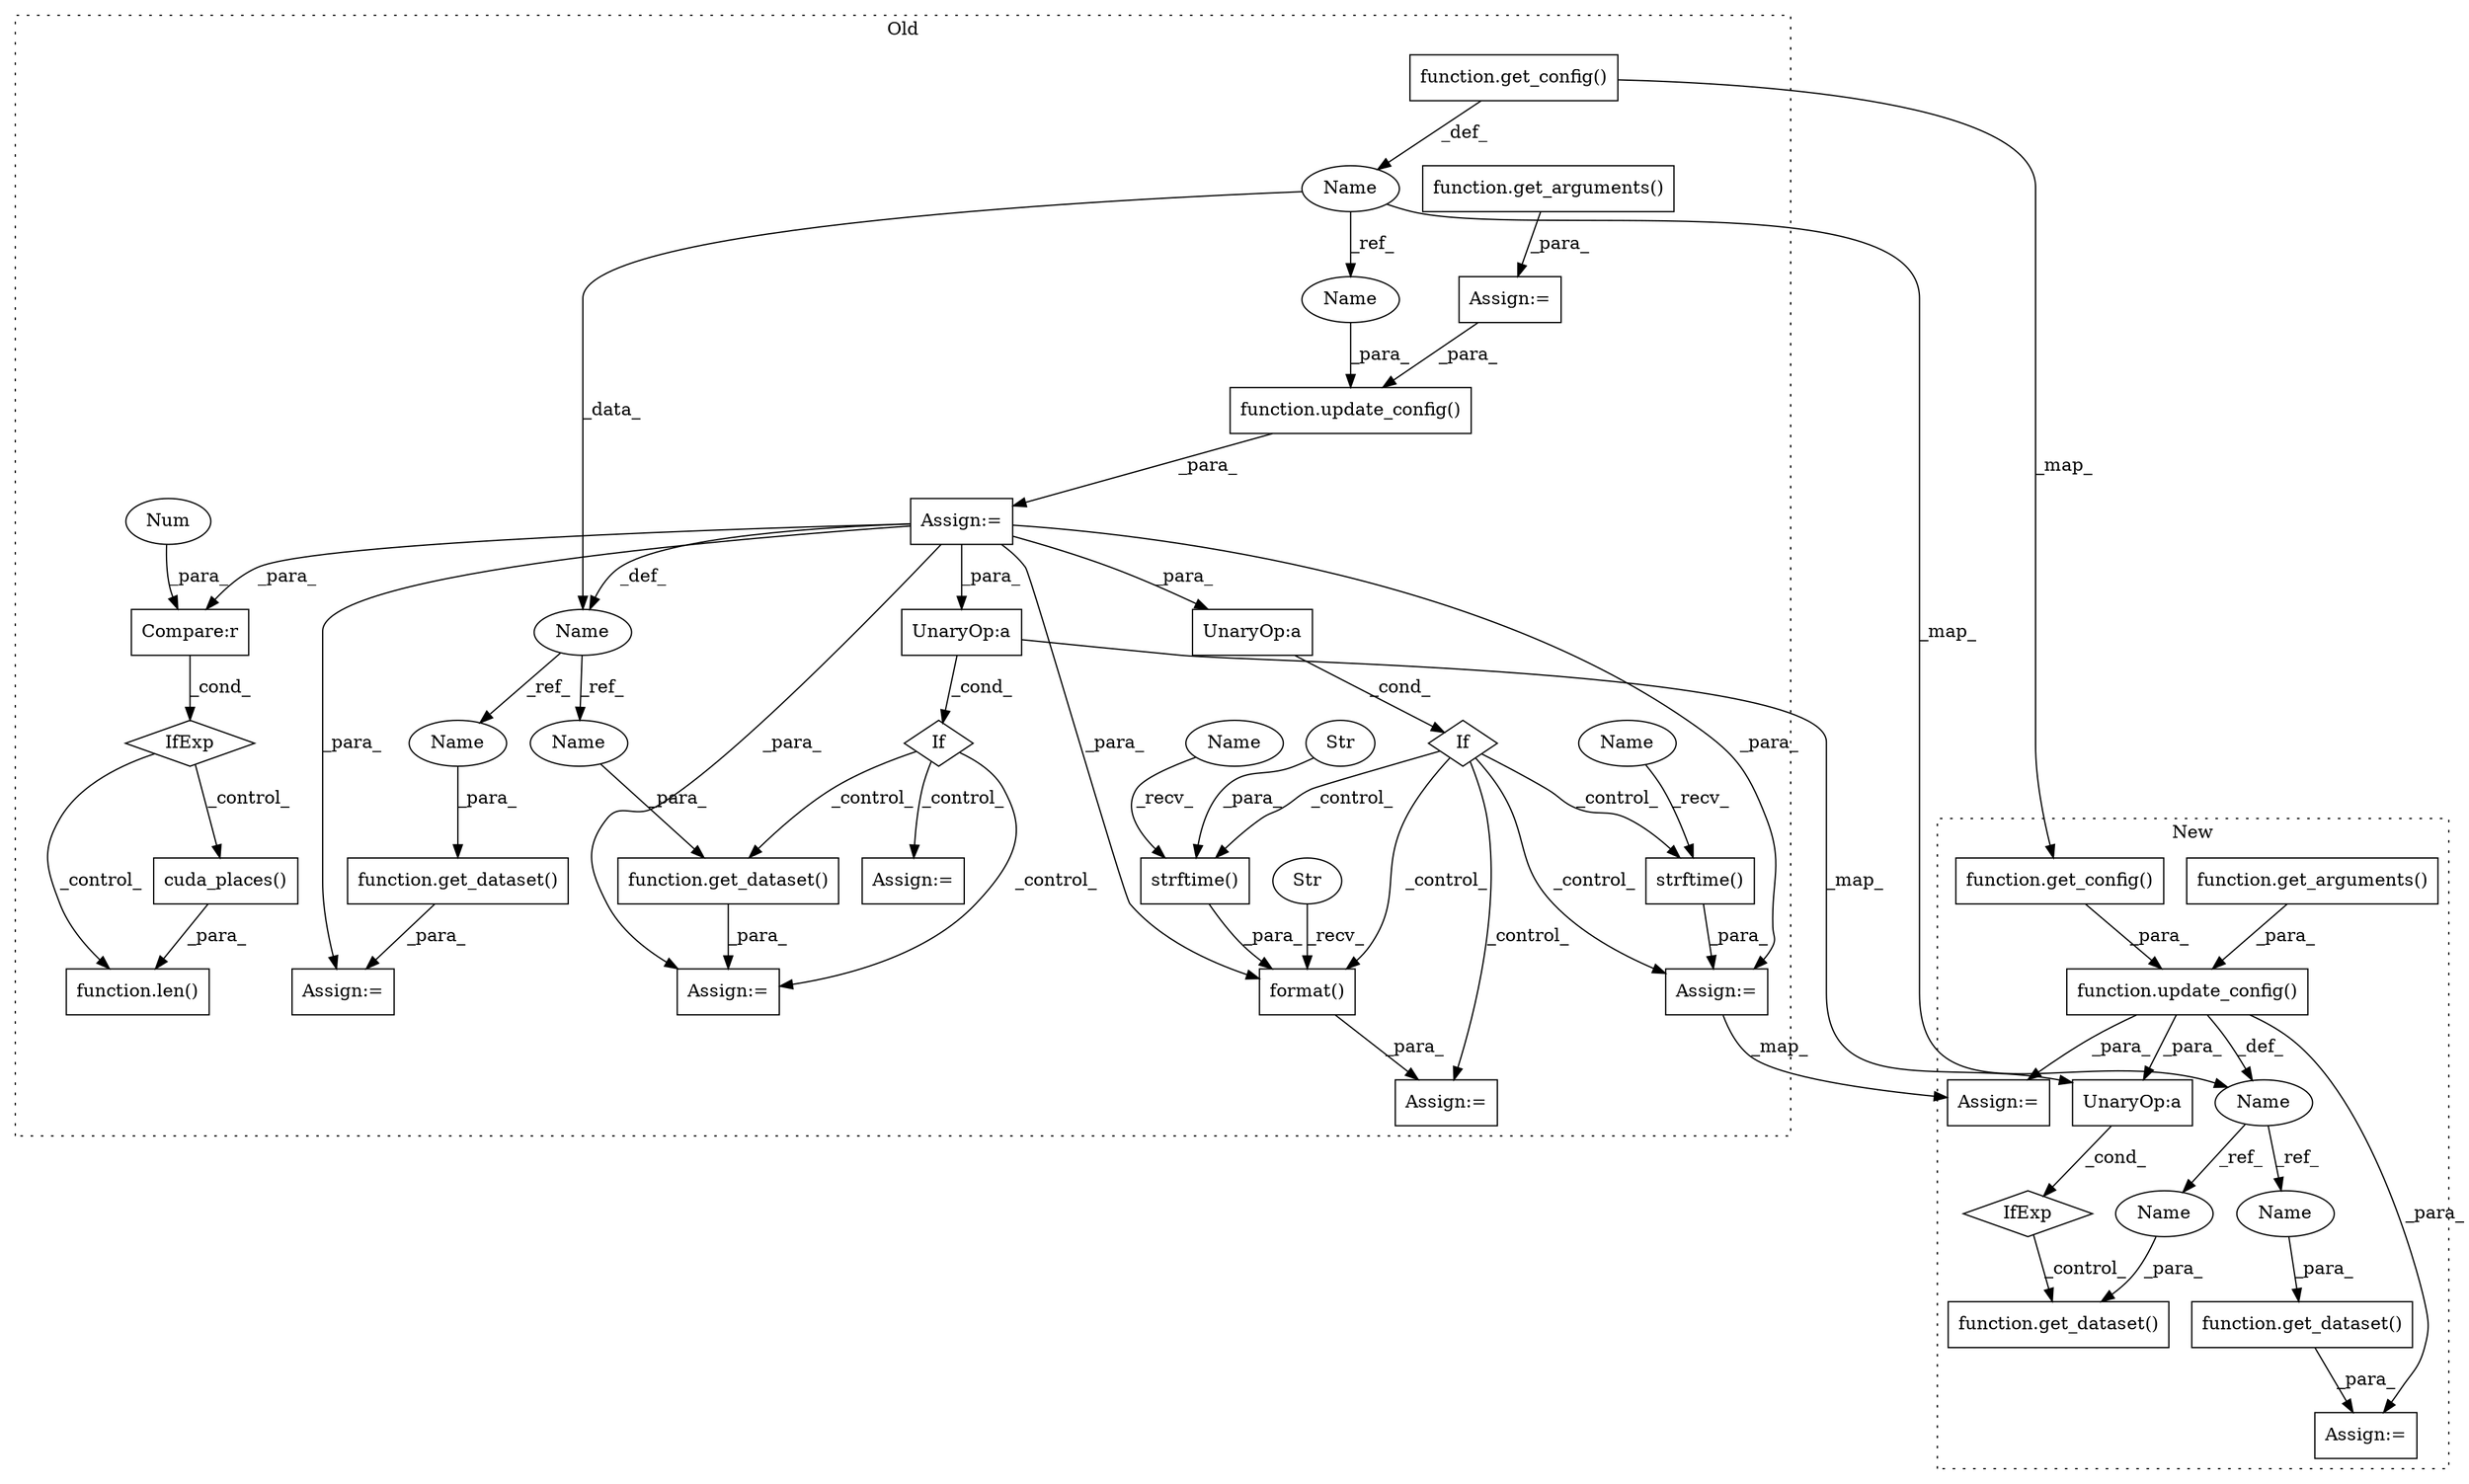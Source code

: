 digraph G {
subgraph cluster0 {
1 [label="format()" a="75" s="26854,26920" l="21,1" shape="box"];
3 [label="Str" a="66" s="26854" l="13" shape="ellipse"];
4 [label="If" a="96" s="26812" l="3" shape="diamond"];
5 [label="Assign:=" a="68" s="26692" l="3" shape="box"];
6 [label="function.get_arguments()" a="75" s="26695" l="15" shape="box"];
7 [label="If" a="96" s="27147" l="3" shape="diamond"];
9 [label="UnaryOp:a" a="61" s="26815" l="15" shape="box"];
10 [label="cuda_places()" a="75" s="27337" l="27" shape="box"];
11 [label="function.get_config()" a="75" s="26724" l="12" shape="box"];
13 [label="Compare:r" a="40" s="27369" l="18" shape="box"];
14 [label="IfExp" a="51" s="27365,27387" l="4,6" shape="diamond"];
16 [label="UnaryOp:a" a="61" s="27150" l="15" shape="box"];
17 [label="function.get_dataset()" a="75" s="27282,27300" l="12,13" shape="box"];
19 [label="Num" a="76" s="27385" l="2" shape="ellipse"];
20 [label="function.get_dataset()" a="75" s="27191,27209" l="12,15" shape="box"];
21 [label="Name" a="87" s="26741" l="6" shape="ellipse"];
22 [label="strftime()" a="75" s="26987,27018" l="14,1" shape="box"];
23 [label="strftime()" a="75" s="26888,26919" l="14,1" shape="box"];
24 [label="Str" a="66" s="26902" l="17" shape="ellipse"];
26 [label="Assign:=" a="68" s="27279" l="3" shape="box"];
27 [label="Assign:=" a="68" s="27256" l="3" shape="box"];
28 [label="Assign:=" a="68" s="26851" l="3" shape="box"];
29 [label="Assign:=" a="68" s="27188" l="3" shape="box"];
30 [label="Assign:=" a="68" s="26951" l="3" shape="box"];
33 [label="function.len()" a="75" s="27333,27364" l="4,1" shape="box"];
36 [label="Name" a="87" s="26715" l="6" shape="ellipse"];
37 [label="Assign:=" a="68" s="26747" l="3" shape="box"];
38 [label="function.update_config()" a="75" s="26750,26781" l="14,1" shape="box"];
39 [label="Name" a="87" s="26888" l="4" shape="ellipse"];
40 [label="Name" a="87" s="26987" l="4" shape="ellipse"];
41 [label="Name" a="87" s="27294" l="6" shape="ellipse"];
42 [label="Name" a="87" s="27203" l="6" shape="ellipse"];
45 [label="Name" a="87" s="26764" l="6" shape="ellipse"];
label = "Old";
style="dotted";
}
subgraph cluster1 {
2 [label="IfExp" a="51" s="24649,24668" l="4,6" shape="diamond"];
8 [label="function.get_arguments()" a="75" s="24282" l="15" shape="box"];
12 [label="function.get_config()" a="75" s="24268" l="12" shape="box"];
15 [label="UnaryOp:a" a="61" s="24653" l="15" shape="box"];
18 [label="function.get_dataset()" a="75" s="24697,24715" l="12,17" shape="box"];
25 [label="Assign:=" a="68" s="24694" l="3" shape="box"];
31 [label="Assign:=" a="68" s="24339" l="3" shape="box"];
32 [label="function.update_config()" a="75" s="24254,24297" l="14,1" shape="box"];
34 [label="function.get_dataset()" a="75" s="24615,24633" l="12,16" shape="box"];
35 [label="Name" a="87" s="24245" l="6" shape="ellipse"];
43 [label="Name" a="87" s="24627" l="6" shape="ellipse"];
44 [label="Name" a="87" s="24709" l="6" shape="ellipse"];
label = "New";
style="dotted";
}
1 -> 28 [label="_para_"];
2 -> 34 [label="_control_"];
3 -> 1 [label="_recv_"];
4 -> 22 [label="_control_"];
4 -> 28 [label="_control_"];
4 -> 1 [label="_control_"];
4 -> 23 [label="_control_"];
4 -> 30 [label="_control_"];
5 -> 38 [label="_para_"];
6 -> 5 [label="_para_"];
7 -> 27 [label="_control_"];
7 -> 20 [label="_control_"];
7 -> 29 [label="_control_"];
8 -> 32 [label="_para_"];
9 -> 4 [label="_cond_"];
10 -> 33 [label="_para_"];
11 -> 36 [label="_def_"];
11 -> 12 [label="_map_"];
12 -> 32 [label="_para_"];
13 -> 14 [label="_cond_"];
14 -> 10 [label="_control_"];
14 -> 33 [label="_control_"];
15 -> 2 [label="_cond_"];
16 -> 7 [label="_cond_"];
16 -> 15 [label="_map_"];
17 -> 26 [label="_para_"];
18 -> 25 [label="_para_"];
19 -> 13 [label="_para_"];
20 -> 29 [label="_para_"];
21 -> 41 [label="_ref_"];
21 -> 42 [label="_ref_"];
22 -> 30 [label="_para_"];
23 -> 1 [label="_para_"];
24 -> 23 [label="_para_"];
30 -> 31 [label="_map_"];
32 -> 35 [label="_def_"];
32 -> 31 [label="_para_"];
32 -> 25 [label="_para_"];
32 -> 15 [label="_para_"];
35 -> 43 [label="_ref_"];
35 -> 44 [label="_ref_"];
36 -> 21 [label="_data_"];
36 -> 45 [label="_ref_"];
36 -> 35 [label="_map_"];
37 -> 29 [label="_para_"];
37 -> 16 [label="_para_"];
37 -> 21 [label="_def_"];
37 -> 13 [label="_para_"];
37 -> 1 [label="_para_"];
37 -> 30 [label="_para_"];
37 -> 9 [label="_para_"];
37 -> 26 [label="_para_"];
38 -> 37 [label="_para_"];
39 -> 23 [label="_recv_"];
40 -> 22 [label="_recv_"];
41 -> 17 [label="_para_"];
42 -> 20 [label="_para_"];
43 -> 34 [label="_para_"];
44 -> 18 [label="_para_"];
45 -> 38 [label="_para_"];
}